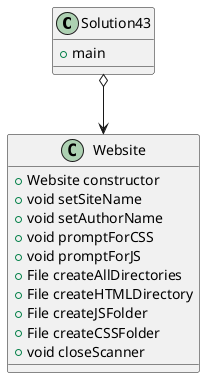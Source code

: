 @startuml
'https://plantuml.com/sequence-diagram

class Solution43 {
    + main
}

class Website {
    + Website constructor
    + void setSiteName
    + void setAuthorName
    + void promptForCSS
    + void promptForJS
    + File createAllDirectories
    + File createHTMLDirectory
    + File createJSFolder
    + File createCSSFolder
    + void closeScanner
}

Solution43 o--> Website

@enduml